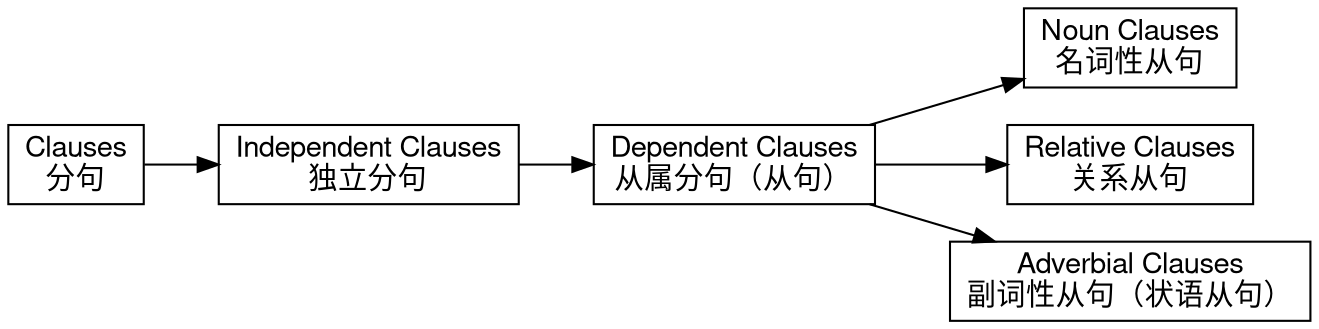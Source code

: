 digraph GrammarC15_F {
	rankdir=LR
	node [fontname="Helvetica, SimHei" fontsize=14 shape=rect]
	C15 [label="Clauses
分句"]
	D89 [label="Independent Clauses
独立分句"]
	E32 [label="Dependent Clauses
从属分句（从句）"]
	F16 [label="Noun Clauses
名词性从句"]
	F17 [label="Relative Clauses
关系从句"]
	F18 [label="Adverbial Clauses
副词性从句（状语从句）"]
	C15 -> D89
	D89 -> E32
	E32 -> F16
	E32 -> F17
	E32 -> F18
}
